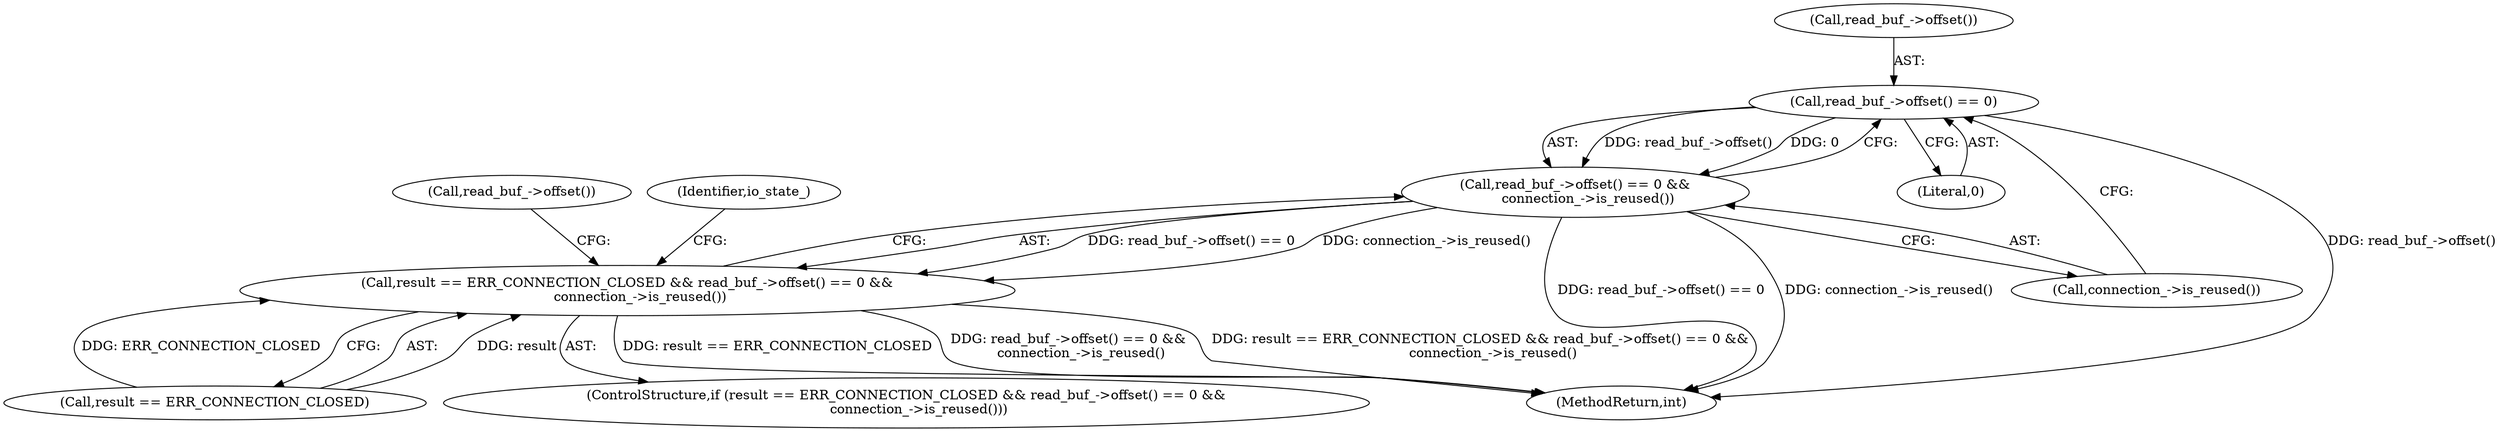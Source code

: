 digraph "0_Chrome_9c18dbcb79e5f700c453d1ac01fb6d8768e4844a@API" {
"1000130" [label="(Call,read_buf_->offset() == 0)"];
"1000129" [label="(Call,read_buf_->offset() == 0 &&\n      connection_->is_reused())"];
"1000125" [label="(Call,result == ERR_CONNECTION_CLOSED && read_buf_->offset() == 0 &&\n      connection_->is_reused())"];
"1000133" [label="(Call,connection_->is_reused())"];
"1000129" [label="(Call,read_buf_->offset() == 0 &&\n      connection_->is_reused())"];
"1000130" [label="(Call,read_buf_->offset() == 0)"];
"1000143" [label="(Call,read_buf_->offset())"];
"1000125" [label="(Call,result == ERR_CONNECTION_CLOSED && read_buf_->offset() == 0 &&\n      connection_->is_reused())"];
"1000126" [label="(Call,result == ERR_CONNECTION_CLOSED)"];
"1000132" [label="(Literal,0)"];
"1000124" [label="(ControlStructure,if (result == ERR_CONNECTION_CLOSED && read_buf_->offset() == 0 &&\n      connection_->is_reused()))"];
"1000131" [label="(Call,read_buf_->offset())"];
"1000136" [label="(Identifier,io_state_)"];
"1000198" [label="(MethodReturn,int)"];
"1000130" -> "1000129"  [label="AST: "];
"1000130" -> "1000132"  [label="CFG: "];
"1000131" -> "1000130"  [label="AST: "];
"1000132" -> "1000130"  [label="AST: "];
"1000133" -> "1000130"  [label="CFG: "];
"1000129" -> "1000130"  [label="CFG: "];
"1000130" -> "1000198"  [label="DDG: read_buf_->offset()"];
"1000130" -> "1000129"  [label="DDG: read_buf_->offset()"];
"1000130" -> "1000129"  [label="DDG: 0"];
"1000129" -> "1000125"  [label="AST: "];
"1000129" -> "1000133"  [label="CFG: "];
"1000133" -> "1000129"  [label="AST: "];
"1000125" -> "1000129"  [label="CFG: "];
"1000129" -> "1000198"  [label="DDG: read_buf_->offset() == 0"];
"1000129" -> "1000198"  [label="DDG: connection_->is_reused()"];
"1000129" -> "1000125"  [label="DDG: read_buf_->offset() == 0"];
"1000129" -> "1000125"  [label="DDG: connection_->is_reused()"];
"1000125" -> "1000124"  [label="AST: "];
"1000125" -> "1000126"  [label="CFG: "];
"1000126" -> "1000125"  [label="AST: "];
"1000136" -> "1000125"  [label="CFG: "];
"1000143" -> "1000125"  [label="CFG: "];
"1000125" -> "1000198"  [label="DDG: result == ERR_CONNECTION_CLOSED && read_buf_->offset() == 0 &&\n      connection_->is_reused()"];
"1000125" -> "1000198"  [label="DDG: result == ERR_CONNECTION_CLOSED"];
"1000125" -> "1000198"  [label="DDG: read_buf_->offset() == 0 &&\n      connection_->is_reused()"];
"1000126" -> "1000125"  [label="DDG: result"];
"1000126" -> "1000125"  [label="DDG: ERR_CONNECTION_CLOSED"];
}
